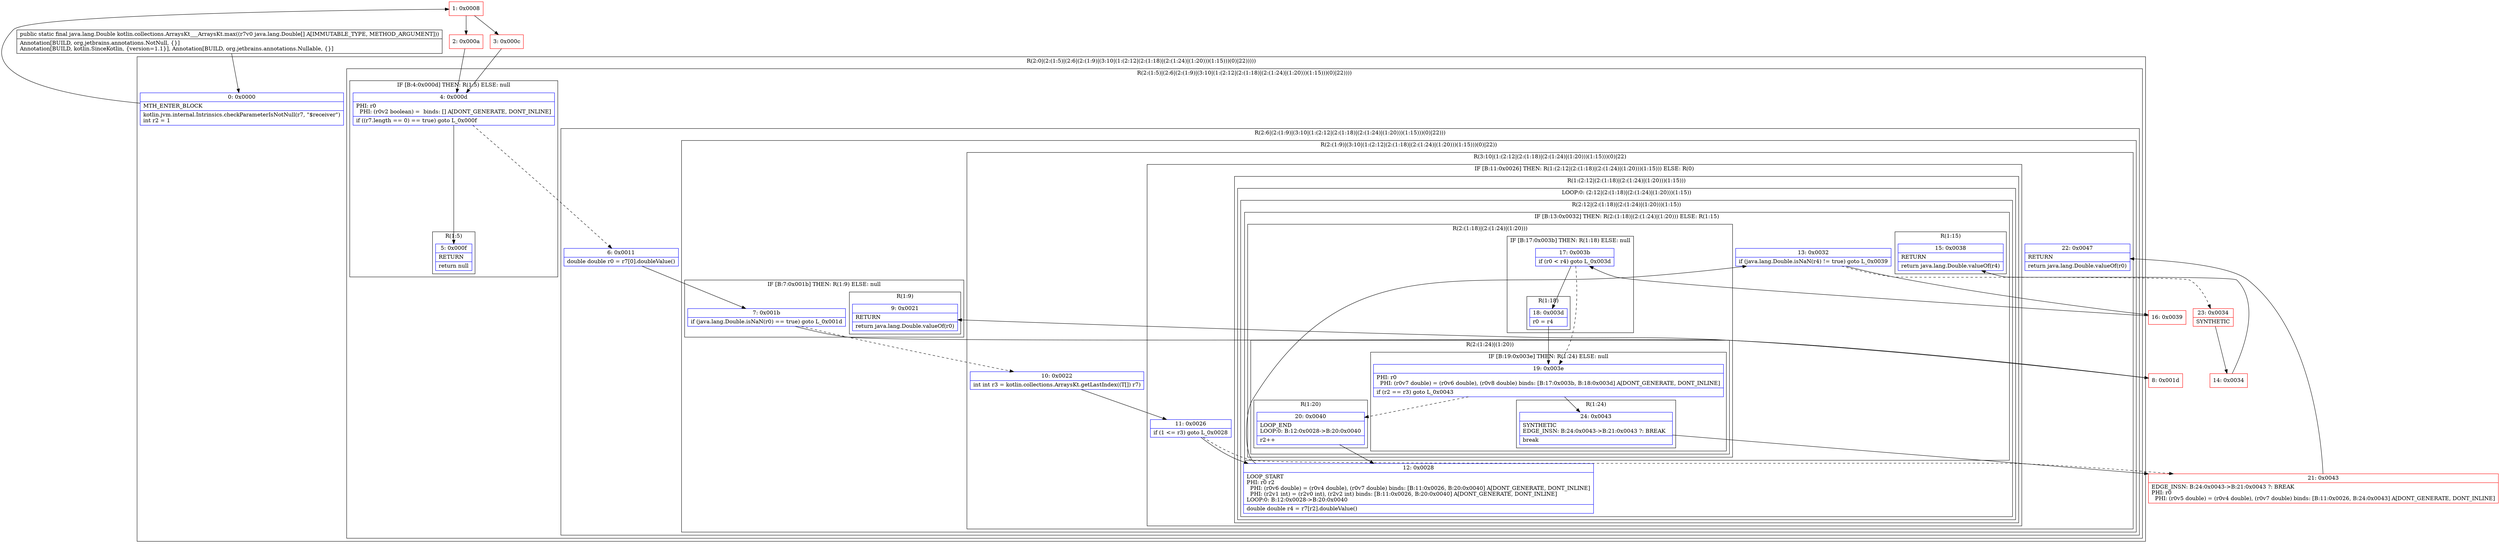 digraph "CFG forkotlin.collections.ArraysKt___ArraysKt.max([Ljava\/lang\/Double;)Ljava\/lang\/Double;" {
subgraph cluster_Region_383780600 {
label = "R(2:0|(2:(1:5)|(2:6|(2:(1:9)|(3:10|(1:(2:12|(2:(1:18)|(2:(1:24)|(1:20)))(1:15)))(0)|22)))))";
node [shape=record,color=blue];
Node_0 [shape=record,label="{0\:\ 0x0000|MTH_ENTER_BLOCK\l|kotlin.jvm.internal.Intrinsics.checkParameterIsNotNull(r7, \"$receiver\")\lint r2 = 1\l}"];
subgraph cluster_Region_1631205753 {
label = "R(2:(1:5)|(2:6|(2:(1:9)|(3:10|(1:(2:12|(2:(1:18)|(2:(1:24)|(1:20)))(1:15)))(0)|22))))";
node [shape=record,color=blue];
subgraph cluster_IfRegion_1605151507 {
label = "IF [B:4:0x000d] THEN: R(1:5) ELSE: null";
node [shape=record,color=blue];
Node_4 [shape=record,label="{4\:\ 0x000d|PHI: r0 \l  PHI: (r0v2 boolean) =  binds: [] A[DONT_GENERATE, DONT_INLINE]\l|if ((r7.length == 0) == true) goto L_0x000f\l}"];
subgraph cluster_Region_730137498 {
label = "R(1:5)";
node [shape=record,color=blue];
Node_5 [shape=record,label="{5\:\ 0x000f|RETURN\l|return null\l}"];
}
}
subgraph cluster_Region_1611604351 {
label = "R(2:6|(2:(1:9)|(3:10|(1:(2:12|(2:(1:18)|(2:(1:24)|(1:20)))(1:15)))(0)|22)))";
node [shape=record,color=blue];
Node_6 [shape=record,label="{6\:\ 0x0011|double double r0 = r7[0].doubleValue()\l}"];
subgraph cluster_Region_1480039265 {
label = "R(2:(1:9)|(3:10|(1:(2:12|(2:(1:18)|(2:(1:24)|(1:20)))(1:15)))(0)|22))";
node [shape=record,color=blue];
subgraph cluster_IfRegion_823767042 {
label = "IF [B:7:0x001b] THEN: R(1:9) ELSE: null";
node [shape=record,color=blue];
Node_7 [shape=record,label="{7\:\ 0x001b|if (java.lang.Double.isNaN(r0) == true) goto L_0x001d\l}"];
subgraph cluster_Region_908354119 {
label = "R(1:9)";
node [shape=record,color=blue];
Node_9 [shape=record,label="{9\:\ 0x0021|RETURN\l|return java.lang.Double.valueOf(r0)\l}"];
}
}
subgraph cluster_Region_792308005 {
label = "R(3:10|(1:(2:12|(2:(1:18)|(2:(1:24)|(1:20)))(1:15)))(0)|22)";
node [shape=record,color=blue];
Node_10 [shape=record,label="{10\:\ 0x0022|int int r3 = kotlin.collections.ArraysKt.getLastIndex((T[]) r7)\l}"];
subgraph cluster_IfRegion_147867234 {
label = "IF [B:11:0x0026] THEN: R(1:(2:12|(2:(1:18)|(2:(1:24)|(1:20)))(1:15))) ELSE: R(0)";
node [shape=record,color=blue];
Node_11 [shape=record,label="{11\:\ 0x0026|if (1 \<= r3) goto L_0x0028\l}"];
subgraph cluster_Region_1760985327 {
label = "R(1:(2:12|(2:(1:18)|(2:(1:24)|(1:20)))(1:15)))";
node [shape=record,color=blue];
subgraph cluster_LoopRegion_1387813585 {
label = "LOOP:0: (2:12|(2:(1:18)|(2:(1:24)|(1:20)))(1:15))";
node [shape=record,color=blue];
subgraph cluster_Region_1768392081 {
label = "R(2:12|(2:(1:18)|(2:(1:24)|(1:20)))(1:15))";
node [shape=record,color=blue];
Node_12 [shape=record,label="{12\:\ 0x0028|LOOP_START\lPHI: r0 r2 \l  PHI: (r0v6 double) = (r0v4 double), (r0v7 double) binds: [B:11:0x0026, B:20:0x0040] A[DONT_GENERATE, DONT_INLINE]\l  PHI: (r2v1 int) = (r2v0 int), (r2v2 int) binds: [B:11:0x0026, B:20:0x0040] A[DONT_GENERATE, DONT_INLINE]\lLOOP:0: B:12:0x0028\-\>B:20:0x0040\l|double double r4 = r7[r2].doubleValue()\l}"];
subgraph cluster_IfRegion_494091109 {
label = "IF [B:13:0x0032] THEN: R(2:(1:18)|(2:(1:24)|(1:20))) ELSE: R(1:15)";
node [shape=record,color=blue];
Node_13 [shape=record,label="{13\:\ 0x0032|if (java.lang.Double.isNaN(r4) != true) goto L_0x0039\l}"];
subgraph cluster_Region_1369578191 {
label = "R(2:(1:18)|(2:(1:24)|(1:20)))";
node [shape=record,color=blue];
subgraph cluster_IfRegion_1949655366 {
label = "IF [B:17:0x003b] THEN: R(1:18) ELSE: null";
node [shape=record,color=blue];
Node_17 [shape=record,label="{17\:\ 0x003b|if (r0 \< r4) goto L_0x003d\l}"];
subgraph cluster_Region_1686632974 {
label = "R(1:18)";
node [shape=record,color=blue];
Node_18 [shape=record,label="{18\:\ 0x003d|r0 = r4\l}"];
}
}
subgraph cluster_Region_891977481 {
label = "R(2:(1:24)|(1:20))";
node [shape=record,color=blue];
subgraph cluster_IfRegion_1993227928 {
label = "IF [B:19:0x003e] THEN: R(1:24) ELSE: null";
node [shape=record,color=blue];
Node_19 [shape=record,label="{19\:\ 0x003e|PHI: r0 \l  PHI: (r0v7 double) = (r0v6 double), (r0v8 double) binds: [B:17:0x003b, B:18:0x003d] A[DONT_GENERATE, DONT_INLINE]\l|if (r2 == r3) goto L_0x0043\l}"];
subgraph cluster_Region_1770479803 {
label = "R(1:24)";
node [shape=record,color=blue];
Node_24 [shape=record,label="{24\:\ 0x0043|SYNTHETIC\lEDGE_INSN: B:24:0x0043\-\>B:21:0x0043 ?: BREAK  \l|break\l}"];
}
}
subgraph cluster_Region_747963179 {
label = "R(1:20)";
node [shape=record,color=blue];
Node_20 [shape=record,label="{20\:\ 0x0040|LOOP_END\lLOOP:0: B:12:0x0028\-\>B:20:0x0040\l|r2++\l}"];
}
}
}
subgraph cluster_Region_2137114991 {
label = "R(1:15)";
node [shape=record,color=blue];
Node_15 [shape=record,label="{15\:\ 0x0038|RETURN\l|return java.lang.Double.valueOf(r4)\l}"];
}
}
}
}
}
subgraph cluster_Region_2038022536 {
label = "R(0)";
node [shape=record,color=blue];
}
}
Node_22 [shape=record,label="{22\:\ 0x0047|RETURN\l|return java.lang.Double.valueOf(r0)\l}"];
}
}
}
}
}
Node_1 [shape=record,color=red,label="{1\:\ 0x0008}"];
Node_2 [shape=record,color=red,label="{2\:\ 0x000a}"];
Node_3 [shape=record,color=red,label="{3\:\ 0x000c}"];
Node_8 [shape=record,color=red,label="{8\:\ 0x001d}"];
Node_14 [shape=record,color=red,label="{14\:\ 0x0034}"];
Node_16 [shape=record,color=red,label="{16\:\ 0x0039}"];
Node_21 [shape=record,color=red,label="{21\:\ 0x0043|EDGE_INSN: B:24:0x0043\-\>B:21:0x0043 ?: BREAK  \lPHI: r0 \l  PHI: (r0v5 double) = (r0v4 double), (r0v7 double) binds: [B:11:0x0026, B:24:0x0043] A[DONT_GENERATE, DONT_INLINE]\l}"];
Node_23 [shape=record,color=red,label="{23\:\ 0x0034|SYNTHETIC\l}"];
MethodNode[shape=record,label="{public static final java.lang.Double kotlin.collections.ArraysKt___ArraysKt.max((r7v0 java.lang.Double[] A[IMMUTABLE_TYPE, METHOD_ARGUMENT]))  | Annotation[BUILD, org.jetbrains.annotations.NotNull, \{\}]\lAnnotation[BUILD, kotlin.SinceKotlin, \{version=1.1\}], Annotation[BUILD, org.jetbrains.annotations.Nullable, \{\}]\l}"];
MethodNode -> Node_0;
Node_0 -> Node_1;
Node_4 -> Node_5;
Node_4 -> Node_6[style=dashed];
Node_6 -> Node_7;
Node_7 -> Node_8;
Node_7 -> Node_10[style=dashed];
Node_10 -> Node_11;
Node_11 -> Node_12;
Node_11 -> Node_21[style=dashed];
Node_12 -> Node_13;
Node_13 -> Node_16;
Node_13 -> Node_23[style=dashed];
Node_17 -> Node_18;
Node_17 -> Node_19[style=dashed];
Node_18 -> Node_19;
Node_19 -> Node_20[style=dashed];
Node_19 -> Node_24;
Node_24 -> Node_21;
Node_20 -> Node_12;
Node_1 -> Node_2;
Node_1 -> Node_3;
Node_2 -> Node_4;
Node_3 -> Node_4;
Node_8 -> Node_9;
Node_14 -> Node_15;
Node_16 -> Node_17;
Node_21 -> Node_22;
Node_23 -> Node_14;
}

